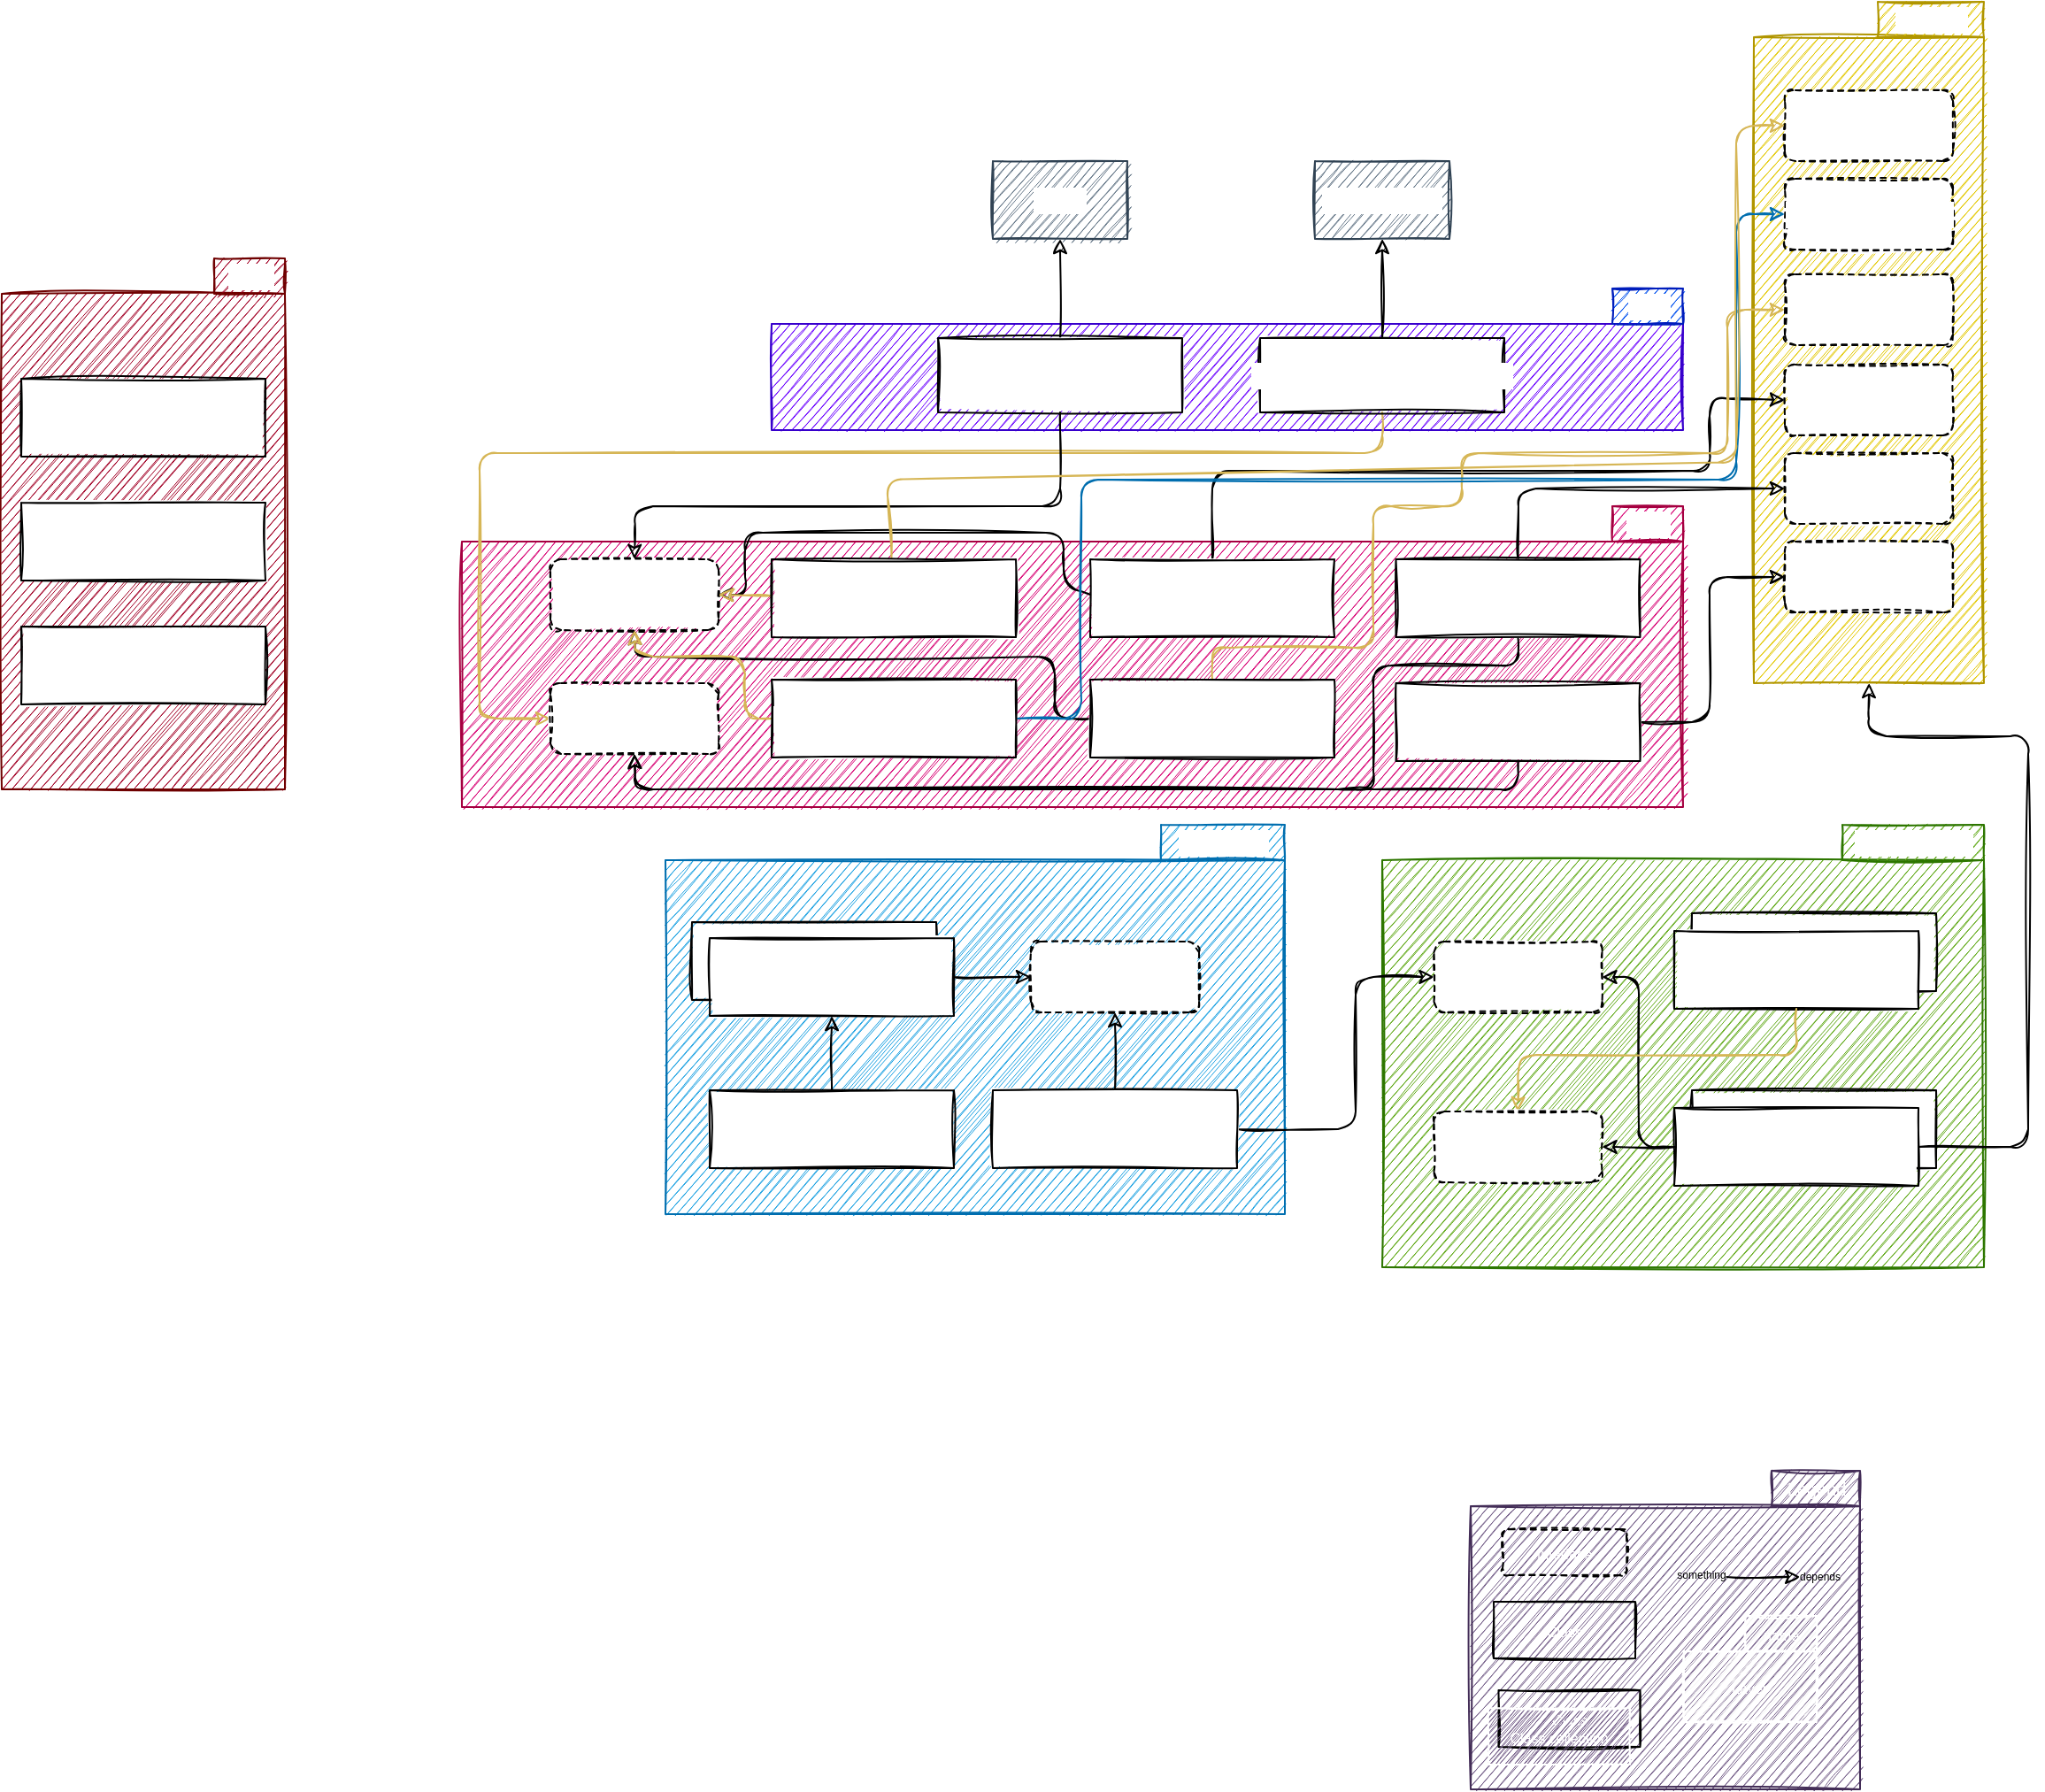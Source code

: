 <mxfile>
    <diagram id="beeDJHBER2gLGEk_ROQv" name="architecture">
        <mxGraphModel dx="2511" dy="1588" grid="1" gridSize="10" guides="1" tooltips="1" connect="1" arrows="1" fold="1" page="1" pageScale="1" pageWidth="850" pageHeight="1100" math="0" shadow="0">
            <root>
                <mxCell id="0"/>
                <mxCell id="1" parent="0"/>
                <mxCell id="2" value="" style="whiteSpace=wrap;html=1;rounded=0;sketch=1;fillColor=#e3c800;strokeColor=#B09500;fontColor=#FFFFFF;labelBorderColor=none;labelBackgroundColor=default;fontStyle=0" parent="1" vertex="1">
                    <mxGeometry x="-70" y="-40" width="130" height="365" as="geometry"/>
                </mxCell>
                <mxCell id="3" value="Domain" style="text;html=1;align=center;verticalAlign=middle;resizable=0;points=[];autosize=1;strokeColor=#B09500;fillColor=#e3c800;fontColor=#FFFFFF;sketch=1;labelBorderColor=none;labelBackgroundColor=default;fontStyle=0" parent="1" vertex="1">
                    <mxGeometry y="-60" width="60" height="20" as="geometry"/>
                </mxCell>
                <mxCell id="4" value="Authentication" style="whiteSpace=wrap;html=1;rounded=1;sketch=1;dashed=1;fontColor=#FFFFFF;labelBorderColor=none;labelBackgroundColor=default;fontStyle=0" parent="1" vertex="1">
                    <mxGeometry x="-52.5" y="195" width="95" height="40" as="geometry"/>
                </mxCell>
                <mxCell id="5" value="" style="whiteSpace=wrap;html=1;rounded=0;sketch=1;fillColor=#6a00ff;strokeColor=#3700CC;fontColor=#FFFFFF;labelBorderColor=none;labelBackgroundColor=default;fontStyle=0" parent="1" vertex="1">
                    <mxGeometry x="-625" y="122" width="515" height="60" as="geometry"/>
                </mxCell>
                <mxCell id="6" value="Infra" style="text;html=1;align=center;verticalAlign=middle;resizable=0;points=[];autosize=1;strokeColor=#001DBC;fillColor=#0050ef;fontColor=#FFFFFF;sketch=1;labelBorderColor=none;labelBackgroundColor=default;fontStyle=0" parent="1" vertex="1">
                    <mxGeometry x="-150" y="102" width="40" height="20" as="geometry"/>
                </mxCell>
                <mxCell id="11" value="" style="whiteSpace=wrap;html=1;rounded=0;sketch=1;fillColor=#d80073;strokeColor=#A50040;fontColor=#FFFFFF;labelBorderColor=none;labelBackgroundColor=default;fontStyle=0" parent="1" vertex="1">
                    <mxGeometry x="-800" y="245" width="690" height="150" as="geometry"/>
                </mxCell>
                <mxCell id="12" value="Data" style="text;html=1;align=center;verticalAlign=middle;resizable=0;points=[];autosize=1;strokeColor=#A50040;fillColor=#d80073;fontColor=#FFFFFF;sketch=1;labelBorderColor=none;labelBackgroundColor=default;fontStyle=0" parent="1" vertex="1">
                    <mxGeometry x="-150" y="225" width="40" height="20" as="geometry"/>
                </mxCell>
                <mxCell id="16" style="edgeStyle=none;sketch=1;html=1;entryX=0;entryY=0.5;entryDx=0;entryDy=0;fontColor=#FFFFFF;labelBorderColor=none;labelBackgroundColor=default;fontStyle=0" parent="1" source="13" target="4" edge="1">
                    <mxGeometry relative="1" as="geometry">
                        <Array as="points">
                            <mxPoint x="-203" y="215"/>
                        </Array>
                    </mxGeometry>
                </mxCell>
                <mxCell id="99" style="edgeStyle=none;sketch=1;html=1;entryX=0.5;entryY=1;entryDx=0;entryDy=0;exitX=0.5;exitY=1;exitDx=0;exitDy=0;" parent="1" source="13" target="38" edge="1">
                    <mxGeometry relative="1" as="geometry">
                        <Array as="points">
                            <mxPoint x="-203" y="315"/>
                            <mxPoint x="-285" y="315"/>
                            <mxPoint x="-285" y="385"/>
                            <mxPoint x="-702" y="385"/>
                        </Array>
                    </mxGeometry>
                </mxCell>
                <mxCell id="13" value="RemoteAuthentication" style="whiteSpace=wrap;html=1;rounded=0;sketch=1;fontColor=#FFFFFF;labelBorderColor=none;labelBackgroundColor=default;fontStyle=0" parent="1" vertex="1">
                    <mxGeometry x="-272.25" y="255" width="138" height="44" as="geometry"/>
                </mxCell>
                <mxCell id="18" value="" style="whiteSpace=wrap;html=1;rounded=0;sketch=1;fillColor=#a20025;strokeColor=#6F0000;fontColor=#FFFFFF;labelBorderColor=none;labelBackgroundColor=default;fontStyle=0" parent="1" vertex="1">
                    <mxGeometry x="-1060" y="105" width="160" height="280" as="geometry"/>
                </mxCell>
                <mxCell id="19" value="Main" style="text;html=1;align=center;verticalAlign=middle;resizable=0;points=[];autosize=1;strokeColor=#6F0000;fillColor=#a20025;fontColor=#FFFFFF;sketch=1;labelBorderColor=none;labelBackgroundColor=default;fontStyle=0" parent="1" vertex="1">
                    <mxGeometry x="-940" y="85" width="40" height="20" as="geometry"/>
                </mxCell>
                <mxCell id="20" value="" style="whiteSpace=wrap;html=1;rounded=0;sketch=1;fillColor=#60a917;strokeColor=#2D7600;fontColor=#FFFFFF;labelBorderColor=none;labelBackgroundColor=default;fontStyle=0" parent="1" vertex="1">
                    <mxGeometry x="-280" y="425" width="340" height="230" as="geometry"/>
                </mxCell>
                <mxCell id="21" value="Presentation" style="text;html=1;align=center;verticalAlign=middle;resizable=0;points=[];autosize=1;strokeColor=#2D7600;fillColor=#60a917;fontColor=#FFFFFF;sketch=1;labelBorderColor=none;labelBackgroundColor=default;fontStyle=0" parent="1" vertex="1">
                    <mxGeometry x="-20" y="405" width="80" height="20" as="geometry"/>
                </mxCell>
                <mxCell id="24" value="Validation" style="whiteSpace=wrap;html=1;rounded=1;sketch=1;dashed=1;fontColor=#FFFFFF;labelBorderColor=none;labelBackgroundColor=default;fontStyle=0" parent="1" vertex="1">
                    <mxGeometry x="-250.75" y="471" width="95" height="40" as="geometry"/>
                </mxCell>
                <mxCell id="25" value="" style="whiteSpace=wrap;html=1;rounded=0;sketch=1;fillColor=#1ba1e2;strokeColor=#006EAF;fontColor=#FFFFFF;labelBorderColor=none;labelBackgroundColor=default;fontStyle=0" parent="1" vertex="1">
                    <mxGeometry x="-685" y="425" width="350" height="200" as="geometry"/>
                </mxCell>
                <mxCell id="26" value="Validation" style="text;html=1;align=center;verticalAlign=middle;resizable=0;points=[];autosize=1;strokeColor=#006EAF;fillColor=#1ba1e2;fontColor=#FFFFFF;sketch=1;labelBorderColor=none;labelBackgroundColor=default;fontStyle=0" parent="1" vertex="1">
                    <mxGeometry x="-405" y="405" width="70" height="20" as="geometry"/>
                </mxCell>
                <mxCell id="34" value="App" style="whiteSpace=wrap;html=1;rounded=0;sketch=1;fontColor=#FFFFFF;labelBorderColor=none;labelBackgroundColor=default;fontStyle=0" parent="1" vertex="1">
                    <mxGeometry x="-1049" y="153" width="138" height="44" as="geometry"/>
                </mxCell>
                <mxCell id="35" value="Signup" style="whiteSpace=wrap;html=1;rounded=1;sketch=1;dashed=1;fontColor=#FFFFFF;labelBorderColor=none;labelBackgroundColor=default;fontStyle=0" parent="1" vertex="1">
                    <mxGeometry x="-52.5" y="245" width="95" height="40" as="geometry"/>
                </mxCell>
                <mxCell id="51" style="edgeStyle=none;html=1;entryX=0;entryY=0.5;entryDx=0;entryDy=0;fontStyle=0;sketch=1;labelBackgroundColor=default;" parent="1" source="36" target="35" edge="1">
                    <mxGeometry relative="1" as="geometry">
                        <Array as="points">
                            <mxPoint x="-95" y="347"/>
                            <mxPoint x="-95" y="265"/>
                        </Array>
                    </mxGeometry>
                </mxCell>
                <mxCell id="98" style="edgeStyle=none;html=1;entryX=0.5;entryY=1;entryDx=0;entryDy=0;sketch=1;exitX=0.5;exitY=1;exitDx=0;exitDy=0;" parent="1" source="36" target="38" edge="1">
                    <mxGeometry relative="1" as="geometry">
                        <Array as="points">
                            <mxPoint x="-203" y="385"/>
                            <mxPoint x="-295" y="385"/>
                            <mxPoint x="-702" y="385"/>
                        </Array>
                    </mxGeometry>
                </mxCell>
                <mxCell id="36" value="RemoteSignup" style="whiteSpace=wrap;html=1;rounded=0;sketch=1;fontColor=#FFFFFF;labelBorderColor=none;labelBackgroundColor=default;fontStyle=0" parent="1" vertex="1">
                    <mxGeometry x="-272.25" y="325" width="138" height="44" as="geometry"/>
                </mxCell>
                <mxCell id="42" style="edgeStyle=none;sketch=1;html=1;entryX=0.5;entryY=1;entryDx=0;entryDy=0;fontStyle=0;labelBackgroundColor=default;" parent="1" source="37" target="41" edge="1">
                    <mxGeometry relative="1" as="geometry"/>
                </mxCell>
                <mxCell id="101" style="edgeStyle=none;sketch=1;html=1;entryX=0;entryY=0.5;entryDx=0;entryDy=0;fillColor=#fff2cc;strokeColor=#d6b656;" parent="1" source="37" target="38" edge="1">
                    <mxGeometry relative="1" as="geometry">
                        <Array as="points">
                            <mxPoint x="-280" y="195"/>
                            <mxPoint x="-790" y="195"/>
                            <mxPoint x="-790" y="345"/>
                        </Array>
                    </mxGeometry>
                </mxCell>
                <mxCell id="37" value="AwsCognitoIdentityProvider" style="whiteSpace=wrap;html=1;rounded=0;sketch=1;fontColor=#FFFFFF;labelBorderColor=none;labelBackgroundColor=default;fontStyle=0" parent="1" vertex="1">
                    <mxGeometry x="-349" y="130" width="138" height="42" as="geometry"/>
                </mxCell>
                <mxCell id="38" value="IdentityProvider" style="whiteSpace=wrap;html=1;rounded=1;sketch=1;dashed=1;fontColor=#FFFFFF;labelBorderColor=none;labelBackgroundColor=default;fontStyle=0" parent="1" vertex="1">
                    <mxGeometry x="-750" y="325" width="95" height="40" as="geometry"/>
                </mxCell>
                <mxCell id="41" value="AWSCognito" style="whiteSpace=wrap;html=1;rounded=0;sketch=1;fillColor=#647687;strokeColor=#314354;fontColor=#FFFFFF;labelBorderColor=none;shadow=0;labelBackgroundColor=default;fontStyle=0" parent="1" vertex="1">
                    <mxGeometry x="-318" y="30" width="76" height="44" as="geometry"/>
                </mxCell>
                <mxCell id="53" value="FieldValidation" style="whiteSpace=wrap;html=1;rounded=1;sketch=1;dashed=1;fontColor=#FFFFFF;labelBorderColor=none;labelBackgroundColor=default;fontStyle=0" parent="1" vertex="1">
                    <mxGeometry x="-478.5" y="471" width="95" height="40" as="geometry"/>
                </mxCell>
                <mxCell id="56" value="" style="group;fontStyle=0;sketch=1;labelBackgroundColor=default;" parent="1" vertex="1" connectable="0">
                    <mxGeometry x="-670" y="460" width="148" height="54" as="geometry"/>
                </mxCell>
                <mxCell id="27" value="EmailValidator" style="whiteSpace=wrap;html=1;rounded=0;sketch=1;fontColor=#FFFFFF;labelBorderColor=none;labelBackgroundColor=default;fontStyle=0" parent="56" vertex="1">
                    <mxGeometry width="138" height="44" as="geometry"/>
                </mxCell>
                <mxCell id="54" value="Validators" style="whiteSpace=wrap;html=1;rounded=0;sketch=1;fontColor=#FFFFFF;labelBorderColor=none;labelBackgroundColor=default;fontStyle=0" parent="56" vertex="1">
                    <mxGeometry x="10" y="9" width="138" height="44" as="geometry"/>
                </mxCell>
                <mxCell id="58" style="edgeStyle=none;html=1;entryX=0;entryY=0.5;entryDx=0;entryDy=0;sketch=1;labelBackgroundColor=default;" parent="1" source="54" target="53" edge="1">
                    <mxGeometry relative="1" as="geometry"/>
                </mxCell>
                <mxCell id="60" style="edgeStyle=none;html=1;entryX=0.5;entryY=1;entryDx=0;entryDy=0;sketch=1;labelBackgroundColor=default;" parent="1" source="59" target="54" edge="1">
                    <mxGeometry relative="1" as="geometry"/>
                </mxCell>
                <mxCell id="59" value="BuilderValidator" style="whiteSpace=wrap;html=1;rounded=0;sketch=1;fontColor=#FFFFFF;labelBorderColor=none;labelBackgroundColor=default;fontStyle=0" parent="1" vertex="1">
                    <mxGeometry x="-660" y="555" width="138" height="44" as="geometry"/>
                </mxCell>
                <mxCell id="70" style="edgeStyle=none;sketch=1;html=1;entryX=0;entryY=0.5;entryDx=0;entryDy=0;labelBackgroundColor=default;" parent="1" source="62" target="24" edge="1">
                    <mxGeometry relative="1" as="geometry">
                        <Array as="points">
                            <mxPoint x="-295" y="577"/>
                            <mxPoint x="-295" y="491"/>
                        </Array>
                    </mxGeometry>
                </mxCell>
                <mxCell id="74" style="edgeStyle=none;sketch=1;html=1;entryX=0.5;entryY=1;entryDx=0;entryDy=0;labelBackgroundColor=default;" parent="1" source="62" target="53" edge="1">
                    <mxGeometry relative="1" as="geometry"/>
                </mxCell>
                <mxCell id="62" value="CompositeValidator" style="whiteSpace=wrap;html=1;rounded=0;sketch=1;fontColor=#FFFFFF;labelBorderColor=none;labelBackgroundColor=default;fontStyle=0" parent="1" vertex="1">
                    <mxGeometry x="-500" y="555" width="138" height="44" as="geometry"/>
                </mxCell>
                <mxCell id="65" value="" style="group;labelBackgroundColor=default;sketch=1;" parent="1" vertex="1" connectable="0">
                    <mxGeometry x="-115" y="455" width="148" height="54" as="geometry"/>
                </mxCell>
                <mxCell id="44" value="Signup" style="whiteSpace=wrap;html=1;rounded=0;sketch=1;fontColor=#FFFFFF;labelBorderColor=none;labelBackgroundColor=default;fontStyle=0" parent="65" vertex="1">
                    <mxGeometry x="10" width="138" height="44" as="geometry"/>
                </mxCell>
                <mxCell id="64" value="Views" style="whiteSpace=wrap;html=1;rounded=0;sketch=1;fontColor=#FFFFFF;labelBorderColor=none;labelBackgroundColor=default;fontStyle=0" parent="65" vertex="1">
                    <mxGeometry y="10" width="138" height="44" as="geometry"/>
                </mxCell>
                <mxCell id="66" value="" style="group;labelBackgroundColor=default;sketch=1;" parent="1" vertex="1" connectable="0">
                    <mxGeometry x="-115" y="555" width="148" height="54" as="geometry"/>
                </mxCell>
                <mxCell id="67" value="Signup" style="whiteSpace=wrap;html=1;rounded=0;sketch=1;fontColor=#FFFFFF;labelBorderColor=none;labelBackgroundColor=default;fontStyle=0" parent="66" vertex="1">
                    <mxGeometry x="10" width="138" height="44" as="geometry"/>
                </mxCell>
                <mxCell id="68" value="ViewModelsImpl" style="whiteSpace=wrap;html=1;rounded=0;sketch=1;fontColor=#FFFFFF;labelBorderColor=none;labelBackgroundColor=default;fontStyle=0" parent="66" vertex="1">
                    <mxGeometry y="10" width="138" height="44" as="geometry"/>
                </mxCell>
                <mxCell id="71" style="edgeStyle=none;sketch=1;html=1;entryX=1;entryY=0.5;entryDx=0;entryDy=0;labelBackgroundColor=default;" parent="1" source="68" target="24" edge="1">
                    <mxGeometry relative="1" as="geometry">
                        <Array as="points">
                            <mxPoint x="-135" y="587"/>
                            <mxPoint x="-135" y="491"/>
                        </Array>
                    </mxGeometry>
                </mxCell>
                <mxCell id="73" style="edgeStyle=none;sketch=1;html=1;entryX=0.5;entryY=1;entryDx=0;entryDy=0;labelBackgroundColor=default;" parent="1" source="68" target="2" edge="1">
                    <mxGeometry relative="1" as="geometry">
                        <mxPoint x="5.0" y="375" as="targetPoint"/>
                        <Array as="points">
                            <mxPoint x="85" y="587"/>
                            <mxPoint x="85" y="355"/>
                            <mxPoint x="-5" y="355"/>
                        </Array>
                    </mxGeometry>
                </mxCell>
                <mxCell id="75" style="edgeStyle=none;html=1;entryX=0.5;entryY=0;entryDx=0;entryDy=0;sketch=1;strokeColor=#d6b656;rounded=1;fillColor=#fff2cc;" parent="1" source="64" target="76" edge="1">
                    <mxGeometry relative="1" as="geometry">
                        <Array as="points">
                            <mxPoint x="-46" y="535"/>
                            <mxPoint x="-203" y="535"/>
                        </Array>
                    </mxGeometry>
                </mxCell>
                <mxCell id="76" value="ViewModel" style="whiteSpace=wrap;html=1;rounded=1;sketch=1;dashed=1;fontColor=#FFFFFF;labelBorderColor=none;labelBackgroundColor=default;fontStyle=0" parent="1" vertex="1">
                    <mxGeometry x="-250.75" y="567" width="95" height="40" as="geometry"/>
                </mxCell>
                <mxCell id="78" style="edgeStyle=none;sketch=1;html=1;entryX=1;entryY=0.5;entryDx=0;entryDy=0;" parent="1" source="68" target="76" edge="1">
                    <mxGeometry relative="1" as="geometry"/>
                </mxCell>
                <mxCell id="79" value="Axios" style="whiteSpace=wrap;html=1;rounded=0;sketch=1;fillColor=#647687;strokeColor=#314354;fontColor=#FFFFFF;labelBorderColor=none;shadow=0;labelBackgroundColor=default;fontStyle=0" parent="1" vertex="1">
                    <mxGeometry x="-500" y="30" width="76" height="44" as="geometry"/>
                </mxCell>
                <mxCell id="91" style="edgeStyle=none;html=1;entryX=0.5;entryY=1;entryDx=0;entryDy=0;sketch=1;" parent="1" source="80" target="79" edge="1">
                    <mxGeometry relative="1" as="geometry"/>
                </mxCell>
                <mxCell id="92" style="edgeStyle=none;sketch=1;html=1;entryX=0.5;entryY=0;entryDx=0;entryDy=0;" parent="1" source="80" target="82" edge="1">
                    <mxGeometry relative="1" as="geometry">
                        <Array as="points">
                            <mxPoint x="-462" y="225"/>
                            <mxPoint x="-702" y="225"/>
                        </Array>
                    </mxGeometry>
                </mxCell>
                <mxCell id="80" value="AxiosHttpClient" style="whiteSpace=wrap;html=1;rounded=0;sketch=1;fontColor=#FFFFFF;labelBorderColor=none;labelBackgroundColor=default;fontStyle=0" parent="1" vertex="1">
                    <mxGeometry x="-531" y="130" width="138" height="42" as="geometry"/>
                </mxCell>
                <mxCell id="87" style="edgeStyle=none;html=1;entryX=1;entryY=0.5;entryDx=0;entryDy=0;sketch=1;" parent="1" target="82" edge="1">
                    <mxGeometry relative="1" as="geometry">
                        <mxPoint x="-445" y="275" as="sourcePoint"/>
                        <Array as="points">
                            <mxPoint x="-460" y="270"/>
                            <mxPoint x="-460" y="240"/>
                            <mxPoint x="-640" y="240"/>
                            <mxPoint x="-640" y="275"/>
                        </Array>
                    </mxGeometry>
                </mxCell>
                <mxCell id="90" style="edgeStyle=none;html=1;entryX=0;entryY=0.5;entryDx=0;entryDy=0;sketch=1;" parent="1" source="81" target="88" edge="1">
                    <mxGeometry relative="1" as="geometry">
                        <Array as="points">
                            <mxPoint x="-376" y="205"/>
                            <mxPoint x="-95" y="205"/>
                            <mxPoint x="-95" y="164"/>
                        </Array>
                    </mxGeometry>
                </mxCell>
                <mxCell id="81" value="RemoteGetCategories" style="whiteSpace=wrap;html=1;rounded=0;sketch=1;fontColor=#FFFFFF;labelBorderColor=none;labelBackgroundColor=default;fontStyle=0" parent="1" vertex="1">
                    <mxGeometry x="-445" y="255" width="138" height="44" as="geometry"/>
                </mxCell>
                <mxCell id="82" value="HttpClient" style="whiteSpace=wrap;html=1;rounded=1;sketch=1;dashed=1;fontColor=#FFFFFF;labelBorderColor=none;labelBackgroundColor=default;fontStyle=0" parent="1" vertex="1">
                    <mxGeometry x="-750" y="255" width="95" height="40" as="geometry"/>
                </mxCell>
                <mxCell id="88" value="GetCategories" style="whiteSpace=wrap;html=1;rounded=1;sketch=1;dashed=1;fontColor=#FFFFFF;labelBorderColor=none;labelBackgroundColor=default;fontStyle=0" parent="1" vertex="1">
                    <mxGeometry x="-52.5" y="145" width="95" height="40" as="geometry"/>
                </mxCell>
                <mxCell id="94" value="Factories" style="whiteSpace=wrap;html=1;rounded=0;sketch=1;fontColor=#FFFFFF;labelBorderColor=none;labelBackgroundColor=default;fontStyle=0" parent="1" vertex="1">
                    <mxGeometry x="-1049" y="223" width="138" height="44" as="geometry"/>
                </mxCell>
                <mxCell id="95" value="Routes" style="whiteSpace=wrap;html=1;rounded=0;sketch=1;fontColor=#FFFFFF;labelBorderColor=none;labelBackgroundColor=default;fontStyle=0" parent="1" vertex="1">
                    <mxGeometry x="-1049" y="293" width="138" height="44" as="geometry"/>
                </mxCell>
                <mxCell id="96" value="GetArticles" style="whiteSpace=wrap;html=1;rounded=1;sketch=1;dashed=1;fontColor=#FFFFFF;labelBorderColor=none;labelBackgroundColor=default;fontStyle=0" parent="1" vertex="1">
                    <mxGeometry x="-52.5" y="94" width="95" height="40" as="geometry"/>
                </mxCell>
                <mxCell id="100" style="edgeStyle=none;sketch=1;html=1;entryX=0.5;entryY=1;entryDx=0;entryDy=0;" parent="1" source="97" target="82" edge="1">
                    <mxGeometry relative="1" as="geometry">
                        <Array as="points">
                            <mxPoint x="-465" y="345"/>
                            <mxPoint x="-465" y="310"/>
                            <mxPoint x="-702" y="310"/>
                        </Array>
                    </mxGeometry>
                </mxCell>
                <mxCell id="102" style="edgeStyle=none;html=1;entryX=0;entryY=0.5;entryDx=0;entryDy=0;sketch=1;exitX=0.5;exitY=0;exitDx=0;exitDy=0;fillColor=#fff2cc;strokeColor=#d6b656;" parent="1" source="97" target="96" edge="1">
                    <mxGeometry relative="1" as="geometry">
                        <Array as="points">
                            <mxPoint x="-376" y="305"/>
                            <mxPoint x="-285" y="305"/>
                            <mxPoint x="-285" y="225"/>
                            <mxPoint x="-235" y="225"/>
                            <mxPoint x="-235" y="195"/>
                            <mxPoint x="-85" y="195"/>
                            <mxPoint x="-85" y="114"/>
                        </Array>
                    </mxGeometry>
                </mxCell>
                <mxCell id="97" value="RemoteGetArticles" style="whiteSpace=wrap;html=1;rounded=0;sketch=1;fontColor=#FFFFFF;labelBorderColor=none;labelBackgroundColor=default;fontStyle=0" parent="1" vertex="1">
                    <mxGeometry x="-445" y="323" width="138" height="44" as="geometry"/>
                </mxCell>
                <mxCell id="127" value="" style="group;sketch=1;" parent="1" vertex="1" connectable="0">
                    <mxGeometry x="-230" y="770" width="220" height="180" as="geometry"/>
                </mxCell>
                <mxCell id="103" value="" style="whiteSpace=wrap;html=1;rounded=0;sketch=1;labelBorderColor=none;labelBackgroundColor=default;fontStyle=0;fillColor=#76608a;strokeColor=#432D57;glass=0;shadow=0;fontColor=#ffffff;" parent="127" vertex="1">
                    <mxGeometry y="20" width="220" height="160" as="geometry"/>
                </mxCell>
                <mxCell id="104" value="&lt;font style=&quot;font-size: 10px&quot;&gt;Legend&lt;/font&gt;" style="text;html=1;align=center;verticalAlign=middle;resizable=0;points=[];autosize=1;strokeColor=#432D57;fillColor=#76608a;sketch=1;labelBorderColor=none;labelBackgroundColor=none;fontStyle=0;glass=0;rounded=0;shadow=0;fontColor=#ffffff;" parent="127" vertex="1">
                    <mxGeometry x="170" width="50" height="20" as="geometry"/>
                </mxCell>
                <mxCell id="105" value="&lt;font style=&quot;font-size: 8px&quot;&gt;Interface&lt;/font&gt;" style="whiteSpace=wrap;html=1;rounded=1;sketch=1;dashed=1;fontColor=#FFFFFF;labelBorderColor=none;labelBackgroundColor=none;fontStyle=0;fillColor=none;" parent="127" vertex="1">
                    <mxGeometry x="18" y="33" width="70" height="26" as="geometry"/>
                </mxCell>
                <mxCell id="106" value="&lt;font style=&quot;font-size: 8px&quot;&gt;Class&lt;/font&gt;" style="whiteSpace=wrap;html=1;rounded=0;sketch=1;fontColor=#FFFFFF;labelBorderColor=none;labelBackgroundColor=none;fontStyle=0;fillColor=none;" parent="127" vertex="1">
                    <mxGeometry x="13" y="74" width="80" height="32" as="geometry"/>
                </mxCell>
                <mxCell id="118" value="" style="group;sketch=1;" parent="127" vertex="1" connectable="0">
                    <mxGeometry x="129.632" y="59.0" width="56.468" height="1.0" as="geometry"/>
                </mxCell>
                <mxCell id="116" value="" style="group;sketch=1;" parent="118" vertex="1" connectable="0">
                    <mxGeometry x="6.768" y="1.0" width="49.7" as="geometry"/>
                </mxCell>
                <mxCell id="110" value="" style="endArrow=classic;html=1;sketch=1;" parent="116" edge="1">
                    <mxGeometry width="50" height="50" relative="1" as="geometry">
                        <mxPoint x="8.286" as="sourcePoint"/>
                        <mxPoint x="49.7" as="targetPoint"/>
                    </mxGeometry>
                </mxCell>
                <mxCell id="114" value="depends" style="edgeLabel;html=1;align=center;verticalAlign=middle;resizable=0;points=[];labelBackgroundColor=none;fontSize=6;sketch=1;" parent="110" vertex="1" connectable="0">
                    <mxGeometry x="0.344" y="-1" relative="1" as="geometry">
                        <mxPoint x="24" y="-1" as="offset"/>
                    </mxGeometry>
                </mxCell>
                <mxCell id="117" value="something" style="edgeLabel;html=1;align=center;verticalAlign=middle;resizable=0;points=[];labelBackgroundColor=none;fontSize=6;sketch=1;" parent="118" vertex="1" connectable="0">
                    <mxGeometry x="70" y="9" as="geometry">
                        <mxPoint x="-70" y="-9" as="offset"/>
                    </mxGeometry>
                </mxCell>
                <mxCell id="119" value="&lt;font style=&quot;font-size: 8px&quot;&gt;Layer&lt;/font&gt;" style="whiteSpace=wrap;html=1;rounded=0;sketch=1;fillColor=#f5f5f5;strokeColor=#FFFFFF;fontColor=#FFFFFF;labelBorderColor=none;labelBackgroundColor=none;fontStyle=0" parent="127" vertex="1">
                    <mxGeometry x="120.37" y="102" width="75" height="40" as="geometry"/>
                </mxCell>
                <mxCell id="120" value="&lt;font style=&quot;font-size: 8px&quot;&gt;name&lt;/font&gt;" style="text;html=1;align=center;verticalAlign=middle;resizable=0;points=[];autosize=1;strokeColor=#FFFFFF;fillColor=#f5f5f5;fontColor=#FFFFFF;sketch=1;labelBorderColor=none;labelBackgroundColor=none;fontStyle=0" parent="127" vertex="1">
                    <mxGeometry x="155.37" y="82" width="40" height="20" as="geometry"/>
                </mxCell>
                <mxCell id="126" value="" style="group;sketch=1;" parent="127" vertex="1" connectable="0">
                    <mxGeometry x="10" y="124" width="85.74" height="42" as="geometry"/>
                </mxCell>
                <mxCell id="124" value="&lt;font style=&quot;font-size: 8px&quot;&gt;Class&lt;/font&gt;" style="whiteSpace=wrap;html=1;rounded=0;sketch=1;fontColor=#FFFFFF;labelBorderColor=none;labelBackgroundColor=none;fontStyle=0;fillColor=none;" parent="126" vertex="1">
                    <mxGeometry x="5.74" width="80" height="32" as="geometry"/>
                </mxCell>
                <mxCell id="125" value="&lt;font style=&quot;font-size: 8px&quot;&gt;Class collection&lt;/font&gt;" style="whiteSpace=wrap;html=1;rounded=0;sketch=1;fontColor=#ffffff;labelBorderColor=none;labelBackgroundColor=none;fontStyle=0;fillColor=#76608a;strokeColor=#FFFFFF;comic=0;" parent="126" vertex="1">
                    <mxGeometry y="10" width="80" height="32" as="geometry"/>
                </mxCell>
                <mxCell id="129" value="CreateFeedbacks" style="whiteSpace=wrap;html=1;rounded=1;sketch=1;dashed=1;fontColor=#FFFFFF;labelBorderColor=none;labelBackgroundColor=default;fontStyle=0" vertex="1" parent="1">
                    <mxGeometry x="-52.5" y="40" width="95" height="40" as="geometry"/>
                </mxCell>
                <mxCell id="130" value="GetFeedbacks" style="whiteSpace=wrap;html=1;rounded=1;sketch=1;dashed=1;fontColor=#FFFFFF;labelBorderColor=none;labelBackgroundColor=default;fontStyle=0" vertex="1" parent="1">
                    <mxGeometry x="-52.5" y="-10" width="95" height="40" as="geometry"/>
                </mxCell>
                <mxCell id="134" style="edgeStyle=none;html=1;entryX=0.5;entryY=1;entryDx=0;entryDy=0;exitX=0;exitY=0.5;exitDx=0;exitDy=0;strokeColor=#D6B656;sketch=1;" edge="1" parent="1" source="131" target="82">
                    <mxGeometry relative="1" as="geometry">
                        <Array as="points">
                            <mxPoint x="-640" y="345"/>
                            <mxPoint x="-640" y="310"/>
                            <mxPoint x="-702" y="310"/>
                        </Array>
                    </mxGeometry>
                </mxCell>
                <mxCell id="136" style="edgeStyle=none;sketch=1;html=1;strokeColor=#006EAF;entryX=0;entryY=0.5;entryDx=0;entryDy=0;fillColor=#1ba1e2;" edge="1" parent="1" source="131" target="129">
                    <mxGeometry relative="1" as="geometry">
                        <mxPoint x="-120" y="50" as="targetPoint"/>
                        <Array as="points">
                            <mxPoint x="-450" y="345"/>
                            <mxPoint x="-450" y="210"/>
                            <mxPoint x="-80" y="210"/>
                            <mxPoint x="-80" y="60"/>
                        </Array>
                    </mxGeometry>
                </mxCell>
                <mxCell id="131" value="RemoteCreateFeedbacks" style="whiteSpace=wrap;html=1;rounded=0;sketch=1;fontColor=#FFFFFF;labelBorderColor=none;labelBackgroundColor=default;fontStyle=0" vertex="1" parent="1">
                    <mxGeometry x="-625" y="323" width="138" height="44" as="geometry"/>
                </mxCell>
                <mxCell id="133" style="edgeStyle=none;html=1;entryX=1;entryY=0.5;entryDx=0;entryDy=0;strokeColor=#D6B656;sketch=1;" edge="1" parent="1" source="132" target="82">
                    <mxGeometry relative="1" as="geometry"/>
                </mxCell>
                <mxCell id="135" style="edgeStyle=none;html=1;entryX=0;entryY=0.5;entryDx=0;entryDy=0;strokeColor=#D6B656;sketch=1;" edge="1" parent="1" source="132" target="130">
                    <mxGeometry relative="1" as="geometry">
                        <Array as="points">
                            <mxPoint x="-560" y="210"/>
                            <mxPoint x="-80" y="200"/>
                            <mxPoint x="-80" y="10"/>
                        </Array>
                    </mxGeometry>
                </mxCell>
                <mxCell id="132" value="RemoteGetFeedbacks" style="whiteSpace=wrap;html=1;rounded=0;sketch=1;fontColor=#FFFFFF;labelBorderColor=none;labelBackgroundColor=default;fontStyle=0" vertex="1" parent="1">
                    <mxGeometry x="-625" y="255" width="138" height="44" as="geometry"/>
                </mxCell>
            </root>
        </mxGraphModel>
    </diagram>
</mxfile>